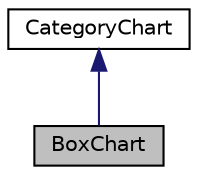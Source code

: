 digraph "BoxChart"
{
 // INTERACTIVE_SVG=YES
  bgcolor="transparent";
  edge [fontname="Helvetica",fontsize="10",labelfontname="Helvetica",labelfontsize="10"];
  node [fontname="Helvetica",fontsize="10",shape=record];
  Node0 [label="BoxChart",height=0.2,width=0.4,color="black", fillcolor="grey75", style="filled", fontcolor="black"];
  Node1 -> Node0 [dir="back",color="midnightblue",fontsize="10",style="solid",fontname="Helvetica"];
  Node1 [label="CategoryChart",height=0.2,width=0.4,color="black",URL="$dd/d1b/classumontreal_1_1ssj_1_1charts_1_1CategoryChart.html",tooltip="This class provides tools to create charts from data in a simple way. "];
}
